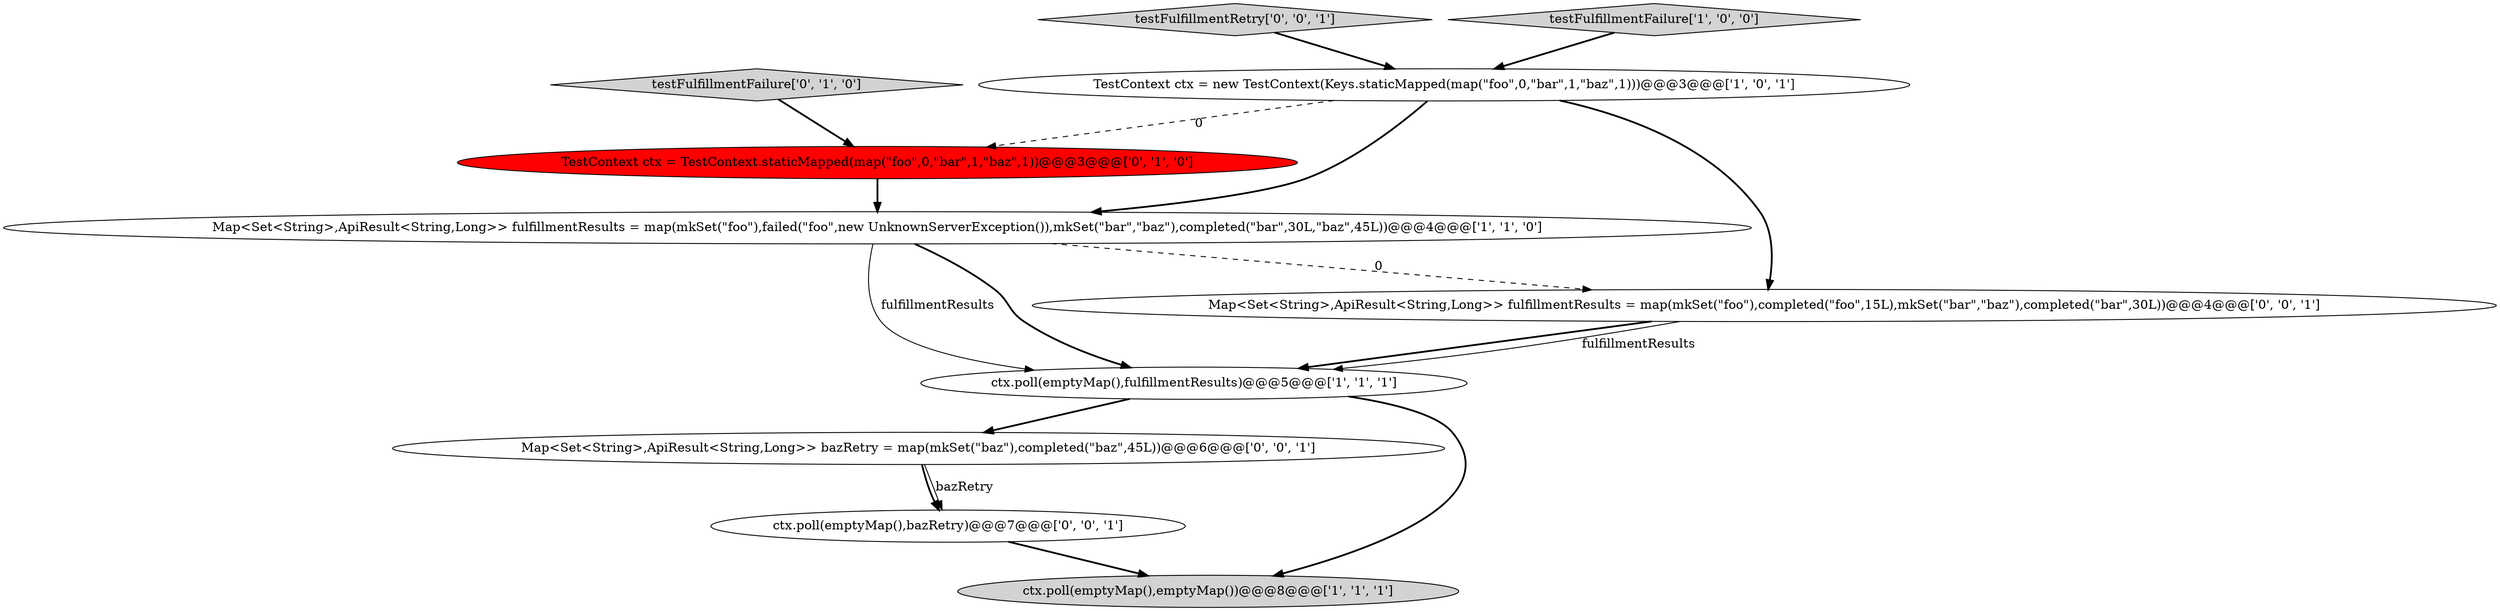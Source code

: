 digraph {
9 [style = filled, label = "Map<Set<String>,ApiResult<String,Long>> bazRetry = map(mkSet(\"baz\"),completed(\"baz\",45L))@@@6@@@['0', '0', '1']", fillcolor = white, shape = ellipse image = "AAA0AAABBB3BBB"];
7 [style = filled, label = "testFulfillmentRetry['0', '0', '1']", fillcolor = lightgray, shape = diamond image = "AAA0AAABBB3BBB"];
5 [style = filled, label = "TestContext ctx = TestContext.staticMapped(map(\"foo\",0,\"bar\",1,\"baz\",1))@@@3@@@['0', '1', '0']", fillcolor = red, shape = ellipse image = "AAA1AAABBB2BBB"];
2 [style = filled, label = "ctx.poll(emptyMap(),fulfillmentResults)@@@5@@@['1', '1', '1']", fillcolor = white, shape = ellipse image = "AAA0AAABBB1BBB"];
6 [style = filled, label = "testFulfillmentFailure['0', '1', '0']", fillcolor = lightgray, shape = diamond image = "AAA0AAABBB2BBB"];
8 [style = filled, label = "ctx.poll(emptyMap(),bazRetry)@@@7@@@['0', '0', '1']", fillcolor = white, shape = ellipse image = "AAA0AAABBB3BBB"];
4 [style = filled, label = "Map<Set<String>,ApiResult<String,Long>> fulfillmentResults = map(mkSet(\"foo\"),failed(\"foo\",new UnknownServerException()),mkSet(\"bar\",\"baz\"),completed(\"bar\",30L,\"baz\",45L))@@@4@@@['1', '1', '0']", fillcolor = white, shape = ellipse image = "AAA0AAABBB1BBB"];
0 [style = filled, label = "testFulfillmentFailure['1', '0', '0']", fillcolor = lightgray, shape = diamond image = "AAA0AAABBB1BBB"];
3 [style = filled, label = "TestContext ctx = new TestContext(Keys.staticMapped(map(\"foo\",0,\"bar\",1,\"baz\",1)))@@@3@@@['1', '0', '1']", fillcolor = white, shape = ellipse image = "AAA0AAABBB1BBB"];
1 [style = filled, label = "ctx.poll(emptyMap(),emptyMap())@@@8@@@['1', '1', '1']", fillcolor = lightgray, shape = ellipse image = "AAA0AAABBB1BBB"];
10 [style = filled, label = "Map<Set<String>,ApiResult<String,Long>> fulfillmentResults = map(mkSet(\"foo\"),completed(\"foo\",15L),mkSet(\"bar\",\"baz\"),completed(\"bar\",30L))@@@4@@@['0', '0', '1']", fillcolor = white, shape = ellipse image = "AAA0AAABBB3BBB"];
0->3 [style = bold, label=""];
8->1 [style = bold, label=""];
3->10 [style = bold, label=""];
4->2 [style = solid, label="fulfillmentResults"];
6->5 [style = bold, label=""];
10->2 [style = bold, label=""];
3->5 [style = dashed, label="0"];
4->2 [style = bold, label=""];
2->9 [style = bold, label=""];
4->10 [style = dashed, label="0"];
9->8 [style = bold, label=""];
9->8 [style = solid, label="bazRetry"];
3->4 [style = bold, label=""];
2->1 [style = bold, label=""];
10->2 [style = solid, label="fulfillmentResults"];
7->3 [style = bold, label=""];
5->4 [style = bold, label=""];
}
